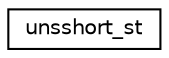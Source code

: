 digraph "Graphical Class Hierarchy"
{
  edge [fontname="Helvetica",fontsize="10",labelfontname="Helvetica",labelfontsize="10"];
  node [fontname="Helvetica",fontsize="10",shape=record];
  rankdir="LR";
  Node0 [label="unsshort_st",height=0.2,width=0.4,color="black", fillcolor="white", style="filled",URL="$structunsshort__st.html"];
}
